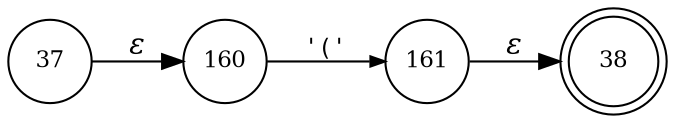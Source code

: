 digraph ATN {
rankdir=LR;
s38[fontsize=11, label="38", shape=doublecircle, fixedsize=true, width=.6];
s160[fontsize=11,label="160", shape=circle, fixedsize=true, width=.55, peripheries=1];
s161[fontsize=11,label="161", shape=circle, fixedsize=true, width=.55, peripheries=1];
s37[fontsize=11,label="37", shape=circle, fixedsize=true, width=.55, peripheries=1];
s37 -> s160 [fontname="Times-Italic", label="&epsilon;"];
s160 -> s161 [fontsize=11, fontname="Courier", arrowsize=.7, label = "'('", arrowhead = normal];
s161 -> s38 [fontname="Times-Italic", label="&epsilon;"];
}